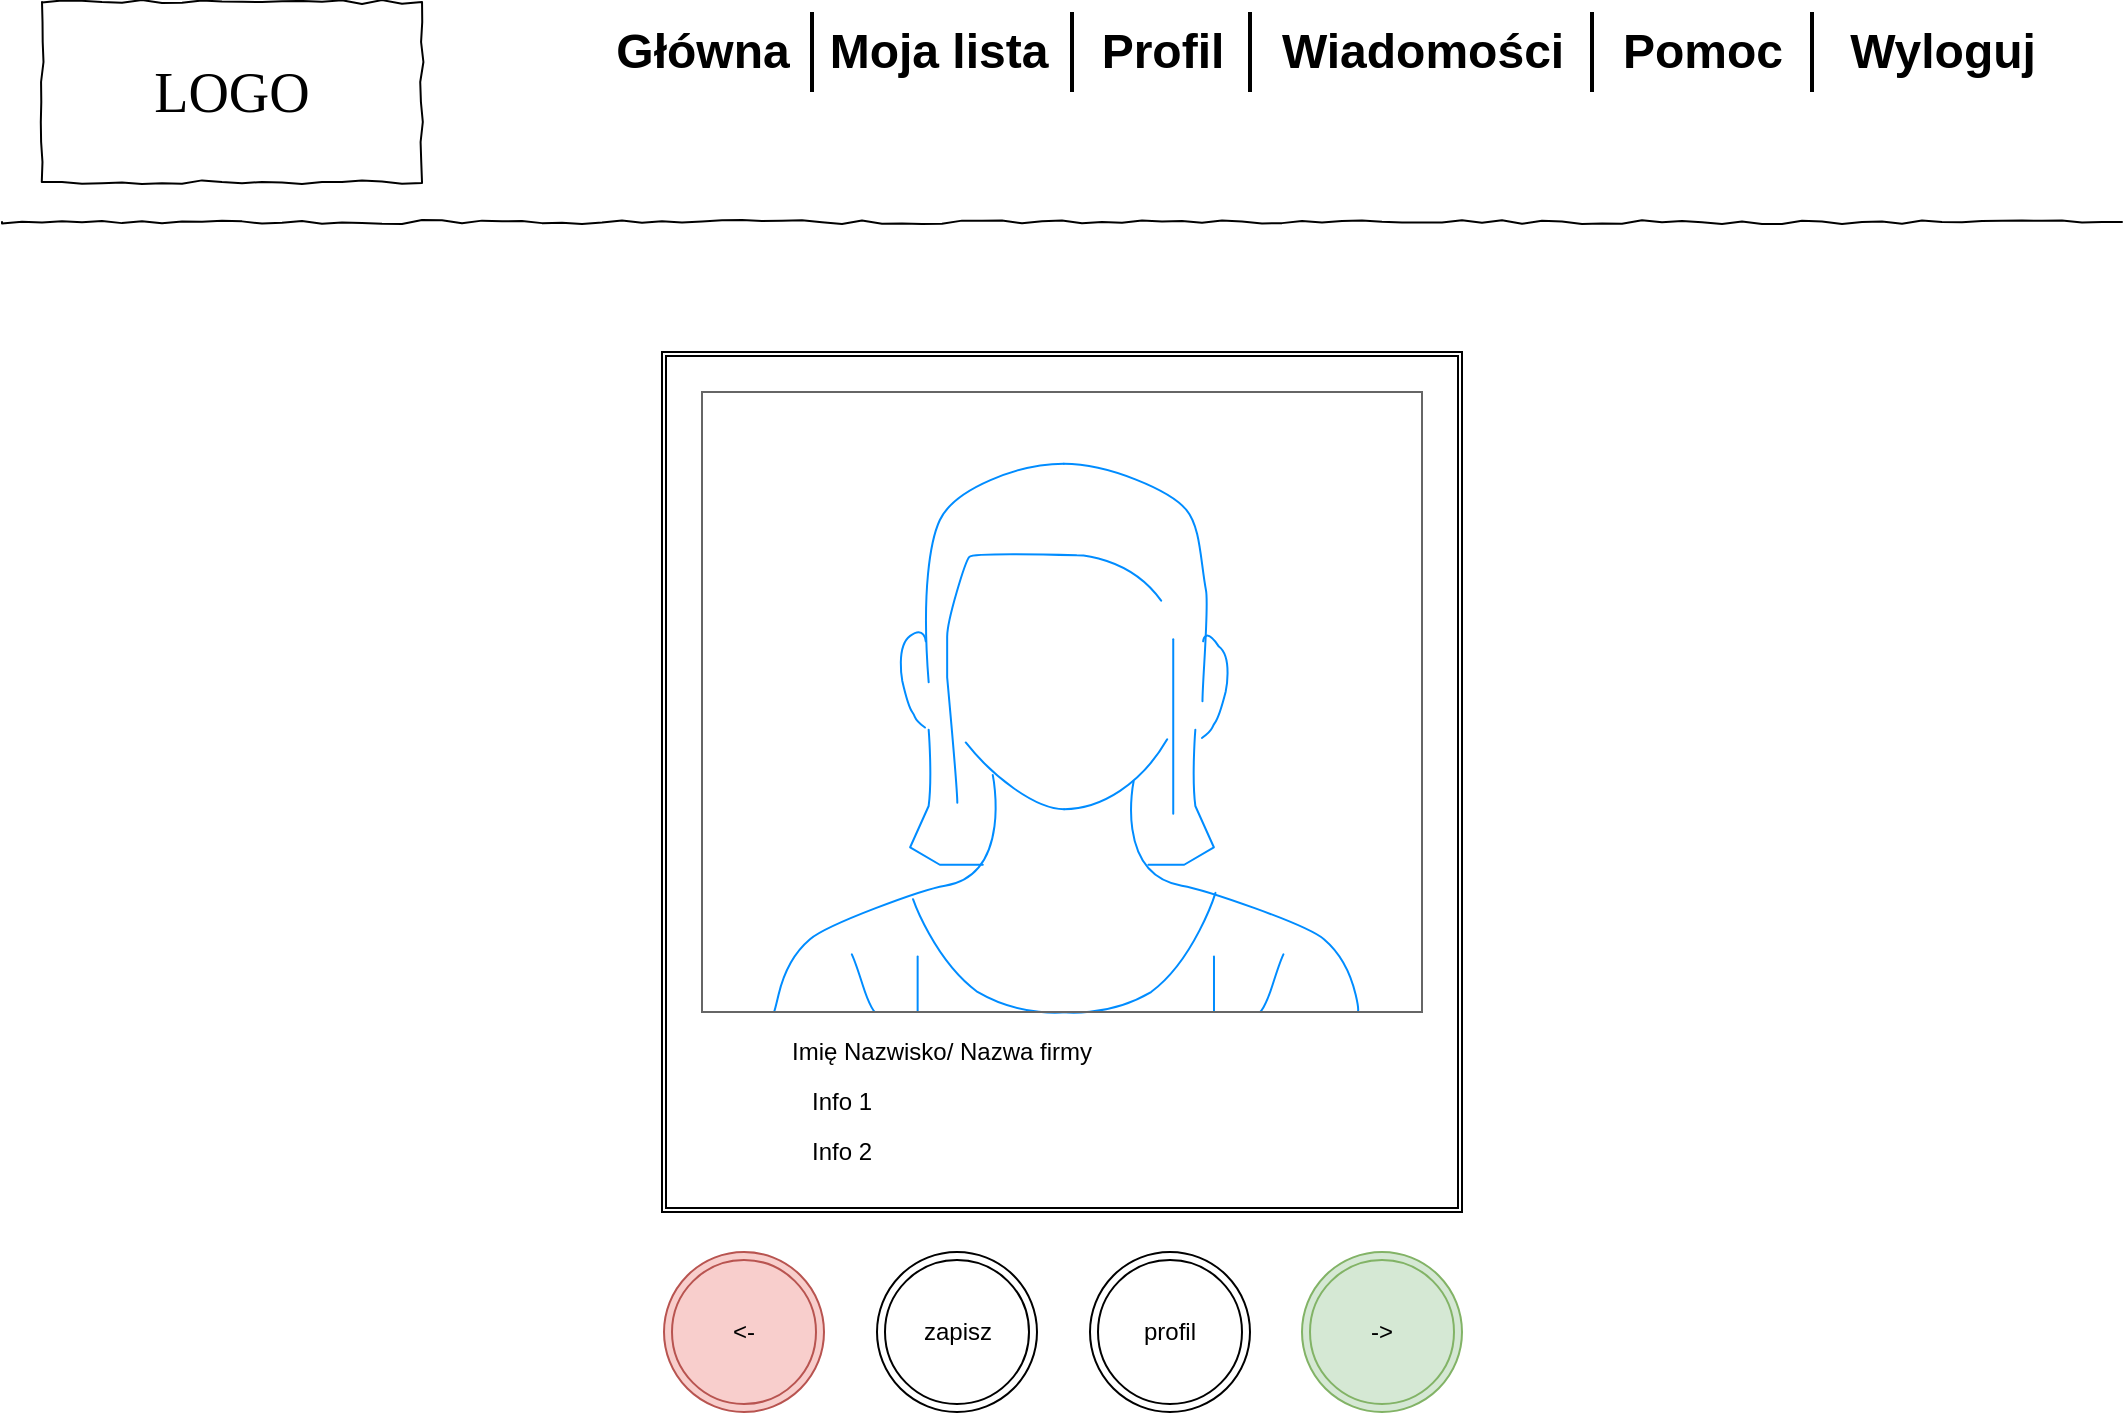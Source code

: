 <mxfile version="12.2.9" type="google" pages="1"><diagram name="Page-1" id="03018318-947c-dd8e-b7a3-06fadd420f32"><mxGraphModel dx="1248" dy="669" grid="1" gridSize="10" guides="1" tooltips="1" connect="1" arrows="1" fold="1" page="1" pageScale="1" pageWidth="1100" pageHeight="850" background="#ffffff" math="0" shadow="0"><root><mxCell id="0"/><mxCell id="1" parent="0"/><mxCell id="677b7b8949515195-2" value="LOGO" style="whiteSpace=wrap;html=1;rounded=0;shadow=0;labelBackgroundColor=none;strokeWidth=1;fontFamily=Verdana;fontSize=28;align=center;comic=1;" parent="1" vertex="1"><mxGeometry x="40" y="35" width="190" height="90" as="geometry"/></mxCell><mxCell id="677b7b8949515195-9" value="" style="line;strokeWidth=1;html=1;rounded=0;shadow=0;labelBackgroundColor=none;fillColor=none;fontFamily=Verdana;fontSize=14;fontColor=#000000;align=center;comic=1;" parent="1" vertex="1"><mxGeometry x="20" y="140" width="1060" height="10" as="geometry"/></mxCell><mxCell id="H24oAswE-nDqqUjg88xL-14" value="" style="shape=ext;double=1;rounded=0;whiteSpace=wrap;html=1;" vertex="1" parent="1"><mxGeometry x="350" y="210" width="400" height="430" as="geometry"/></mxCell><mxCell id="H24oAswE-nDqqUjg88xL-18" value="profil" style="ellipse;shape=doubleEllipse;whiteSpace=wrap;html=1;aspect=fixed;" vertex="1" parent="1"><mxGeometry x="564" y="660" width="80" height="80" as="geometry"/></mxCell><mxCell id="H24oAswE-nDqqUjg88xL-19" value="&amp;lt;-" style="ellipse;shape=doubleEllipse;whiteSpace=wrap;html=1;aspect=fixed;fillColor=#f8cecc;strokeColor=#b85450;" vertex="1" parent="1"><mxGeometry x="351" y="660" width="80" height="80" as="geometry"/></mxCell><mxCell id="H24oAswE-nDqqUjg88xL-20" value="-&amp;gt;" style="ellipse;shape=doubleEllipse;whiteSpace=wrap;html=1;aspect=fixed;fillColor=#d5e8d4;strokeColor=#82b366;" vertex="1" parent="1"><mxGeometry x="670" y="660" width="80" height="80" as="geometry"/></mxCell><mxCell id="H24oAswE-nDqqUjg88xL-21" value="" style="verticalLabelPosition=bottom;shadow=0;dashed=0;align=center;html=1;verticalAlign=top;strokeWidth=1;shape=mxgraph.mockup.containers.userFemale;strokeColor=#666666;strokeColor2=#008cff;" vertex="1" parent="1"><mxGeometry x="370" y="230" width="360" height="310" as="geometry"/></mxCell><mxCell id="H24oAswE-nDqqUjg88xL-22" value="Imię Nazwisko/ Nazwa firmy" style="text;html=1;strokeColor=none;fillColor=none;align=center;verticalAlign=middle;whiteSpace=wrap;rounded=0;" vertex="1" parent="1"><mxGeometry x="370" y="550" width="240" height="20" as="geometry"/></mxCell><mxCell id="H24oAswE-nDqqUjg88xL-24" value="Info 1" style="text;html=1;strokeColor=none;fillColor=none;align=center;verticalAlign=middle;whiteSpace=wrap;rounded=0;" vertex="1" parent="1"><mxGeometry x="370" y="575" width="140" height="20" as="geometry"/></mxCell><mxCell id="H24oAswE-nDqqUjg88xL-25" value="Info 2" style="text;html=1;strokeColor=none;fillColor=none;align=center;verticalAlign=middle;whiteSpace=wrap;rounded=0;" vertex="1" parent="1"><mxGeometry x="370" y="600" width="140" height="20" as="geometry"/></mxCell><mxCell id="H24oAswE-nDqqUjg88xL-27" value="zapisz" style="ellipse;shape=doubleEllipse;whiteSpace=wrap;html=1;aspect=fixed;" vertex="1" parent="1"><mxGeometry x="457.5" y="660" width="80" height="80" as="geometry"/></mxCell><mxCell id="H24oAswE-nDqqUjg88xL-31" value="Profil" style="text;strokeColor=none;fillColor=none;html=1;fontSize=24;fontStyle=1;verticalAlign=middle;align=center;" vertex="1" parent="1"><mxGeometry x="550" y="40" width="100" height="40" as="geometry"/></mxCell><mxCell id="H24oAswE-nDqqUjg88xL-32" value="Wiadomości" style="text;strokeColor=none;fillColor=none;html=1;fontSize=24;fontStyle=1;verticalAlign=middle;align=center;" vertex="1" parent="1"><mxGeometry x="680" y="40" width="100" height="40" as="geometry"/></mxCell><mxCell id="H24oAswE-nDqqUjg88xL-33" value="Pomoc" style="text;strokeColor=none;fillColor=none;html=1;fontSize=24;fontStyle=1;verticalAlign=middle;align=center;" vertex="1" parent="1"><mxGeometry x="820" y="40" width="100" height="40" as="geometry"/></mxCell><mxCell id="H24oAswE-nDqqUjg88xL-34" value="Wyloguj" style="text;strokeColor=none;fillColor=none;html=1;fontSize=24;fontStyle=1;verticalAlign=middle;align=center;" vertex="1" parent="1"><mxGeometry x="940" y="40" width="100" height="40" as="geometry"/></mxCell><mxCell id="H24oAswE-nDqqUjg88xL-37" value="" style="line;strokeWidth=2;direction=south;html=1;" vertex="1" parent="1"><mxGeometry x="639" y="40" width="10" height="40" as="geometry"/></mxCell><mxCell id="H24oAswE-nDqqUjg88xL-39" value="" style="line;strokeWidth=2;direction=south;html=1;" vertex="1" parent="1"><mxGeometry x="810" y="40" width="10" height="40" as="geometry"/></mxCell><mxCell id="H24oAswE-nDqqUjg88xL-40" value="" style="line;strokeWidth=2;direction=south;html=1;" vertex="1" parent="1"><mxGeometry x="920" y="40" width="10" height="40" as="geometry"/></mxCell><mxCell id="H24oAswE-nDqqUjg88xL-41" value="" style="line;strokeWidth=2;direction=south;html=1;" vertex="1" parent="1"><mxGeometry x="550" y="40" width="10" height="40" as="geometry"/></mxCell><mxCell id="H24oAswE-nDqqUjg88xL-42" value="Moja lista" style="text;strokeColor=none;fillColor=none;html=1;fontSize=24;fontStyle=1;verticalAlign=middle;align=center;" vertex="1" parent="1"><mxGeometry x="437.5" y="40" width="100" height="40" as="geometry"/></mxCell><mxCell id="H24oAswE-nDqqUjg88xL-43" value="" style="line;strokeWidth=2;direction=south;html=1;" vertex="1" parent="1"><mxGeometry x="280" y="40" width="290" height="40" as="geometry"/></mxCell><mxCell id="H24oAswE-nDqqUjg88xL-44" value="Główna" style="text;strokeColor=none;fillColor=none;html=1;fontSize=24;fontStyle=1;verticalAlign=middle;align=center;" vertex="1" parent="1"><mxGeometry x="320" y="40" width="100" height="40" as="geometry"/></mxCell></root></mxGraphModel></diagram></mxfile>
